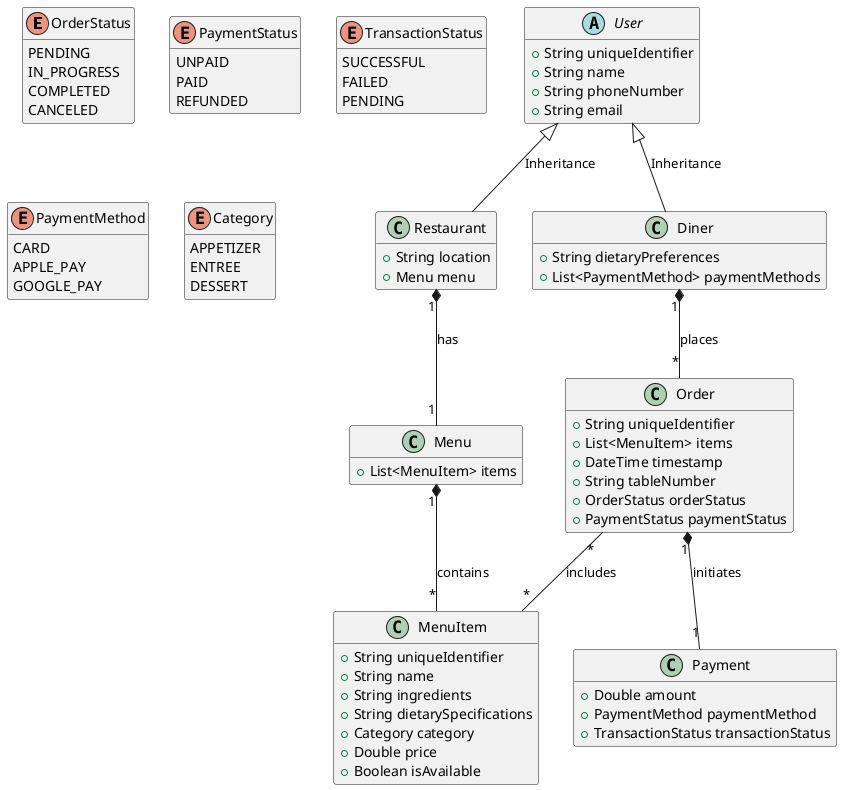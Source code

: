 @startuml
!define Table(name,desc) class name as "desc" << (T,#FFAAAA) >>
!define primary_key(x) <u>x</u>
hide methods
hide stereotypes

' -- Enumerations --
enum OrderStatus {
   PENDING
   IN_PROGRESS
   COMPLETED
   CANCELED
}

enum PaymentStatus {
   UNPAID
   PAID
   REFUNDED
}

enum TransactionStatus {
   SUCCESSFUL
   FAILED
   PENDING
}

enum PaymentMethod {
   CARD
   APPLE_PAY
   GOOGLE_PAY
}

enum Category {
   APPETIZER
   ENTREE
   DESSERT
}

' -- Classes --
abstract class User {
   +{field} String uniqueIdentifier
   +String name
   +String phoneNumber
   +String email
}

class Restaurant {
   +String location
   +Menu menu
}

class Diner {
   +String dietaryPreferences
   +List<PaymentMethod> paymentMethods
}

class Menu {
   +List<MenuItem> items
}

class MenuItem {
   +String uniqueIdentifier
   +String name
   +String ingredients
   +String dietarySpecifications
   +Category category
   +Double price
   +Boolean isAvailable
}

class Order {
   +String uniqueIdentifier
   +List<MenuItem> items
   +DateTime timestamp
   +String tableNumber
   +OrderStatus orderStatus
   +PaymentStatus paymentStatus
}

class Payment {
   +Double amount
   +PaymentMethod paymentMethod
   +TransactionStatus transactionStatus
}

' -- Relationships --
User <|-- Restaurant : Inheritance
User <|-- Diner : Inheritance
Restaurant "1" *-- "1" Menu : has
Menu "1" *-- "*" MenuItem : contains
Diner "1" *-- "*" Order : places
Order "*" -- "*" MenuItem : includes
Order "1" *-- "1" Payment : initiates
@enduml